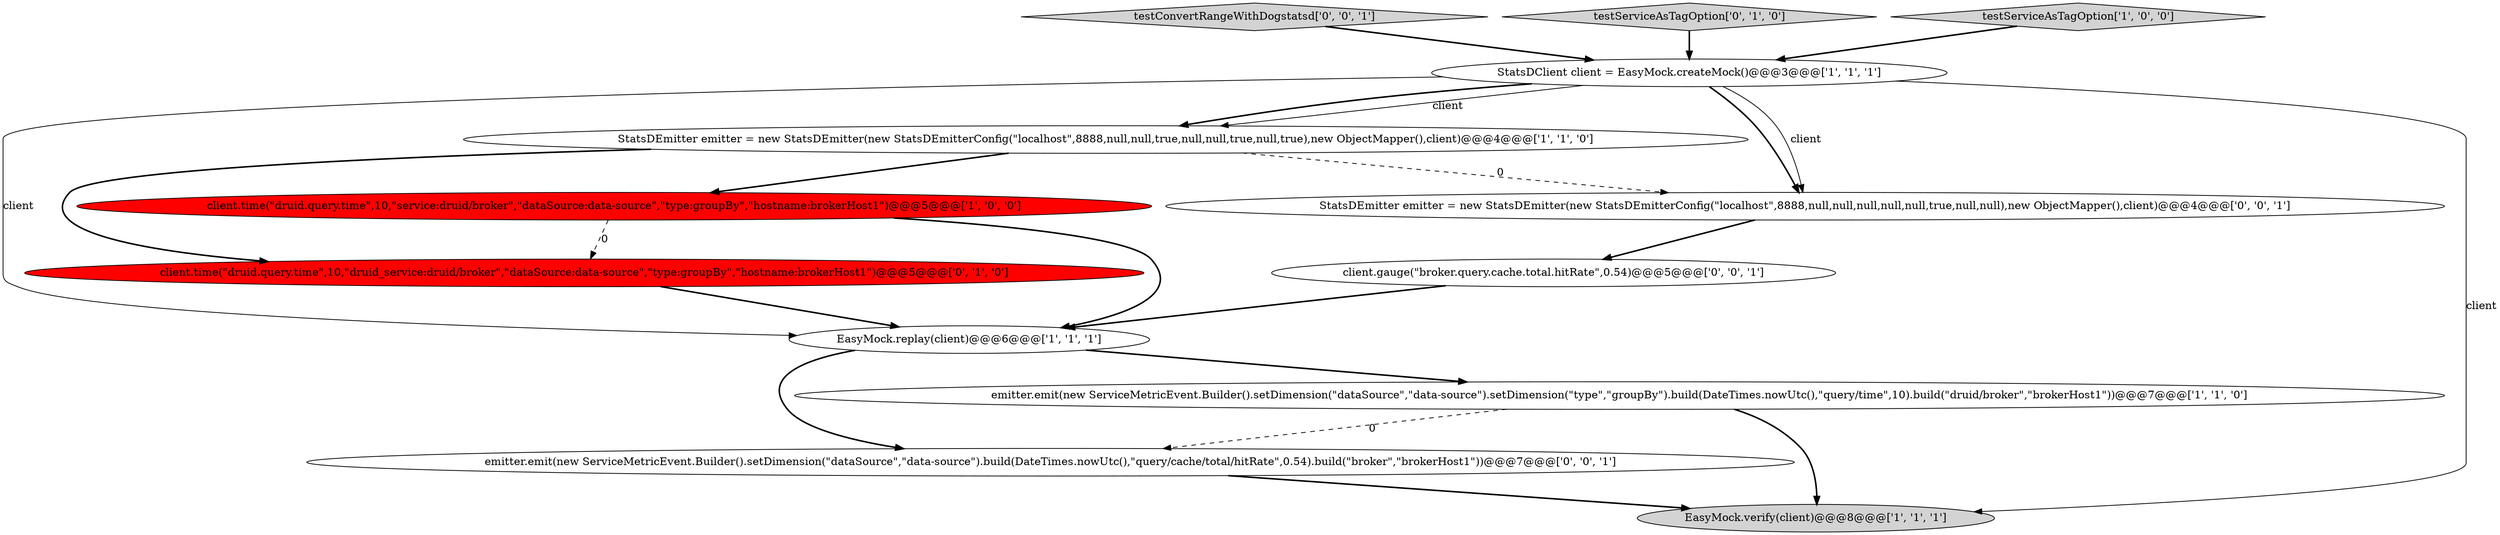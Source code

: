 digraph {
10 [style = filled, label = "client.gauge(\"broker.query.cache.total.hitRate\",0.54)@@@5@@@['0', '0', '1']", fillcolor = white, shape = ellipse image = "AAA0AAABBB3BBB"];
9 [style = filled, label = "testConvertRangeWithDogstatsd['0', '0', '1']", fillcolor = lightgray, shape = diamond image = "AAA0AAABBB3BBB"];
4 [style = filled, label = "EasyMock.replay(client)@@@6@@@['1', '1', '1']", fillcolor = white, shape = ellipse image = "AAA0AAABBB1BBB"];
3 [style = filled, label = "emitter.emit(new ServiceMetricEvent.Builder().setDimension(\"dataSource\",\"data-source\").setDimension(\"type\",\"groupBy\").build(DateTimes.nowUtc(),\"query/time\",10).build(\"druid/broker\",\"brokerHost1\"))@@@7@@@['1', '1', '0']", fillcolor = white, shape = ellipse image = "AAA0AAABBB1BBB"];
5 [style = filled, label = "client.time(\"druid.query.time\",10,\"service:druid/broker\",\"dataSource:data-source\",\"type:groupBy\",\"hostname:brokerHost1\")@@@5@@@['1', '0', '0']", fillcolor = red, shape = ellipse image = "AAA1AAABBB1BBB"];
6 [style = filled, label = "StatsDEmitter emitter = new StatsDEmitter(new StatsDEmitterConfig(\"localhost\",8888,null,null,true,null,null,true,null,true),new ObjectMapper(),client)@@@4@@@['1', '1', '0']", fillcolor = white, shape = ellipse image = "AAA0AAABBB1BBB"];
11 [style = filled, label = "emitter.emit(new ServiceMetricEvent.Builder().setDimension(\"dataSource\",\"data-source\").build(DateTimes.nowUtc(),\"query/cache/total/hitRate\",0.54).build(\"broker\",\"brokerHost1\"))@@@7@@@['0', '0', '1']", fillcolor = white, shape = ellipse image = "AAA0AAABBB3BBB"];
12 [style = filled, label = "StatsDEmitter emitter = new StatsDEmitter(new StatsDEmitterConfig(\"localhost\",8888,null,null,null,null,null,true,null,null),new ObjectMapper(),client)@@@4@@@['0', '0', '1']", fillcolor = white, shape = ellipse image = "AAA0AAABBB3BBB"];
7 [style = filled, label = "testServiceAsTagOption['0', '1', '0']", fillcolor = lightgray, shape = diamond image = "AAA0AAABBB2BBB"];
2 [style = filled, label = "testServiceAsTagOption['1', '0', '0']", fillcolor = lightgray, shape = diamond image = "AAA0AAABBB1BBB"];
8 [style = filled, label = "client.time(\"druid.query.time\",10,\"druid_service:druid/broker\",\"dataSource:data-source\",\"type:groupBy\",\"hostname:brokerHost1\")@@@5@@@['0', '1', '0']", fillcolor = red, shape = ellipse image = "AAA1AAABBB2BBB"];
0 [style = filled, label = "StatsDClient client = EasyMock.createMock()@@@3@@@['1', '1', '1']", fillcolor = white, shape = ellipse image = "AAA0AAABBB1BBB"];
1 [style = filled, label = "EasyMock.verify(client)@@@8@@@['1', '1', '1']", fillcolor = lightgray, shape = ellipse image = "AAA0AAABBB1BBB"];
4->3 [style = bold, label=""];
9->0 [style = bold, label=""];
3->1 [style = bold, label=""];
0->6 [style = bold, label=""];
11->1 [style = bold, label=""];
0->12 [style = bold, label=""];
7->0 [style = bold, label=""];
0->1 [style = solid, label="client"];
0->12 [style = solid, label="client"];
6->12 [style = dashed, label="0"];
6->5 [style = bold, label=""];
2->0 [style = bold, label=""];
12->10 [style = bold, label=""];
5->4 [style = bold, label=""];
6->8 [style = bold, label=""];
10->4 [style = bold, label=""];
5->8 [style = dashed, label="0"];
0->6 [style = solid, label="client"];
8->4 [style = bold, label=""];
0->4 [style = solid, label="client"];
4->11 [style = bold, label=""];
3->11 [style = dashed, label="0"];
}
